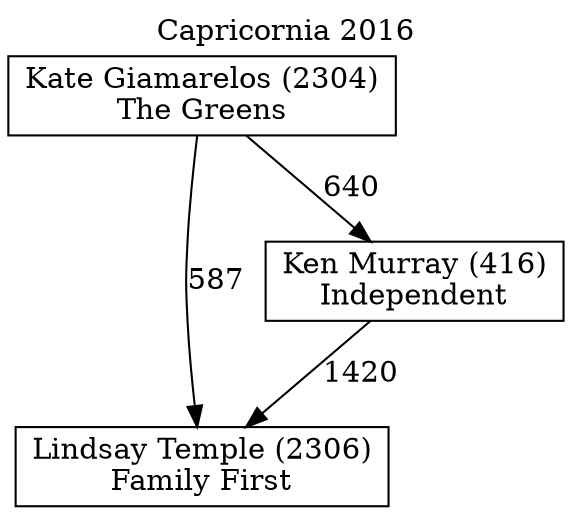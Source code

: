 // House preference flow
digraph "Lindsay Temple (2306)_Capricornia_2016" {
	graph [label="Capricornia 2016" labelloc=t mclimit=10]
	node [shape=box]
	"Kate Giamarelos (2304)" [label="Kate Giamarelos (2304)
The Greens"]
	"Lindsay Temple (2306)" [label="Lindsay Temple (2306)
Family First"]
	"Ken Murray (416)" [label="Ken Murray (416)
Independent"]
	"Ken Murray (416)" -> "Lindsay Temple (2306)" [label=1420]
	"Kate Giamarelos (2304)" -> "Lindsay Temple (2306)" [label=587]
	"Kate Giamarelos (2304)" -> "Ken Murray (416)" [label=640]
}
